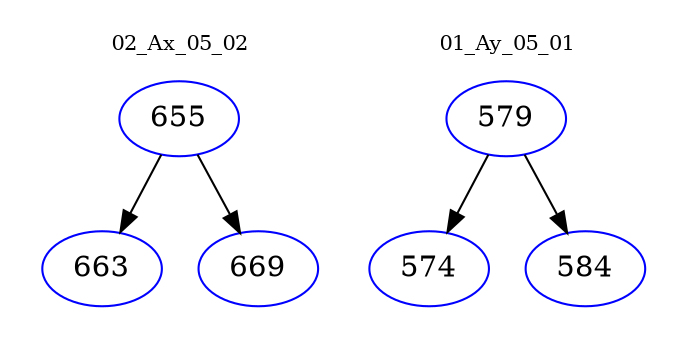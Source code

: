 digraph{
subgraph cluster_0 {
color = white
label = "02_Ax_05_02";
fontsize=10;
T0_655 [label="655", color="blue"]
T0_655 -> T0_663 [color="black"]
T0_663 [label="663", color="blue"]
T0_655 -> T0_669 [color="black"]
T0_669 [label="669", color="blue"]
}
subgraph cluster_1 {
color = white
label = "01_Ay_05_01";
fontsize=10;
T1_579 [label="579", color="blue"]
T1_579 -> T1_574 [color="black"]
T1_574 [label="574", color="blue"]
T1_579 -> T1_584 [color="black"]
T1_584 [label="584", color="blue"]
}
}
